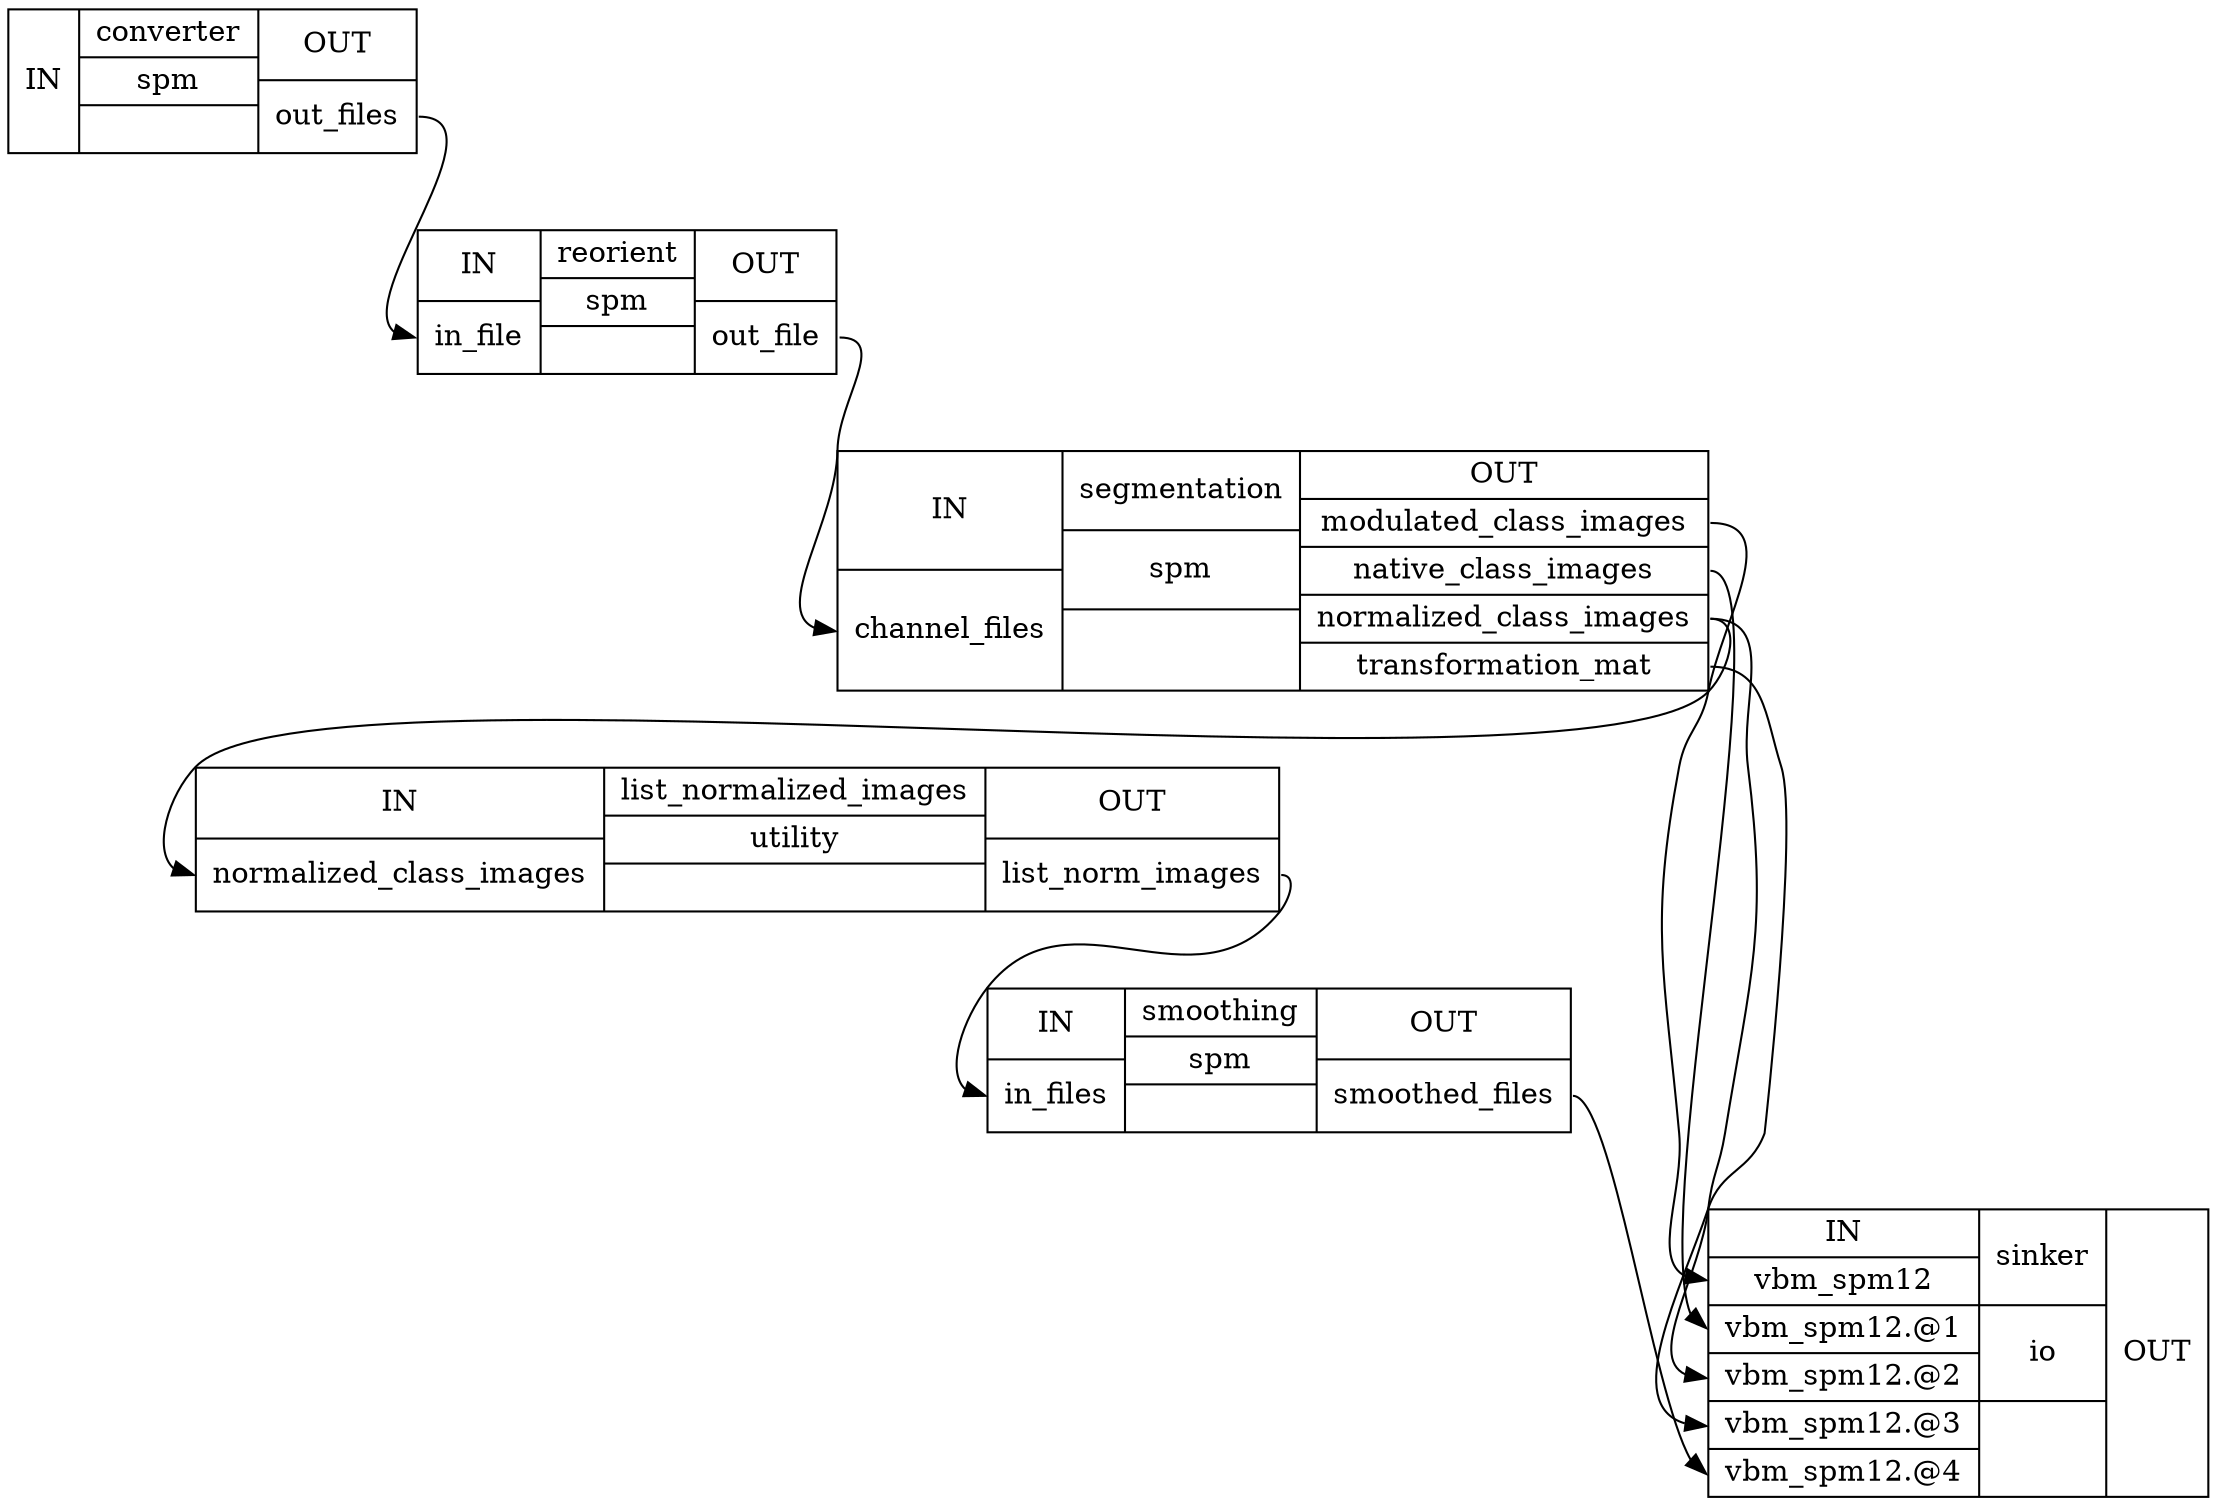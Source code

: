 digraph structs {
node [shape=record];
vbm_preprocessconverter [label="{IN}|{ converter | spm |  }|{OUT|<outoutfiles> out_files}"];
vbm_preprocessreorient [label="{IN|<ininfile> in_file}|{ reorient | spm |  }|{OUT|<outoutfile> out_file}"];
vbm_preprocesssegmentation [label="{IN|<inchannelfiles> channel_files}|{ segmentation | spm |  }|{OUT|<outmodulatedclassimages> modulated_class_images|<outnativeclassimages> native_class_images|<outnormalizedclassimages> normalized_class_images|<outtransformationmat> transformation_mat}"];
vbm_preprocesslist_normalized_images [label="{IN|<innormalizedclassimages> normalized_class_images}|{ list_normalized_images | utility |  }|{OUT|<outlistnormimages> list_norm_images}"];
vbm_preprocesssmoothing [label="{IN|<ininfiles> in_files}|{ smoothing | spm |  }|{OUT|<outsmoothedfiles> smoothed_files}"];
vbm_preprocesssinker [label="{IN|<invbmspm12> vbm_spm12|<invbmspm121> vbm_spm12.@1|<invbmspm122> vbm_spm12.@2|<invbmspm123> vbm_spm12.@3|<invbmspm124> vbm_spm12.@4}|{ sinker | io |  }|{OUT}"];
vbm_preprocessconverter:outoutfiles:e -> vbm_preprocessreorient:ininfile:w;
vbm_preprocesslist_normalized_images:outlistnormimages:e -> vbm_preprocesssmoothing:ininfiles:w;
vbm_preprocessreorient:outoutfile:e -> vbm_preprocesssegmentation:inchannelfiles:w;
vbm_preprocesssegmentation:outmodulatedclassimages:e -> vbm_preprocesssinker:invbmspm12:w;
vbm_preprocesssegmentation:outnativeclassimages:e -> vbm_preprocesssinker:invbmspm121:w;
vbm_preprocesssegmentation:outnormalizedclassimages:e -> vbm_preprocesslist_normalized_images:innormalizedclassimages:w;
vbm_preprocesssegmentation:outnormalizedclassimages:e -> vbm_preprocesssinker:invbmspm122:w;
vbm_preprocesssegmentation:outtransformationmat:e -> vbm_preprocesssinker:invbmspm123:w;
vbm_preprocesssmoothing:outsmoothedfiles:e -> vbm_preprocesssinker:invbmspm124:w;
}